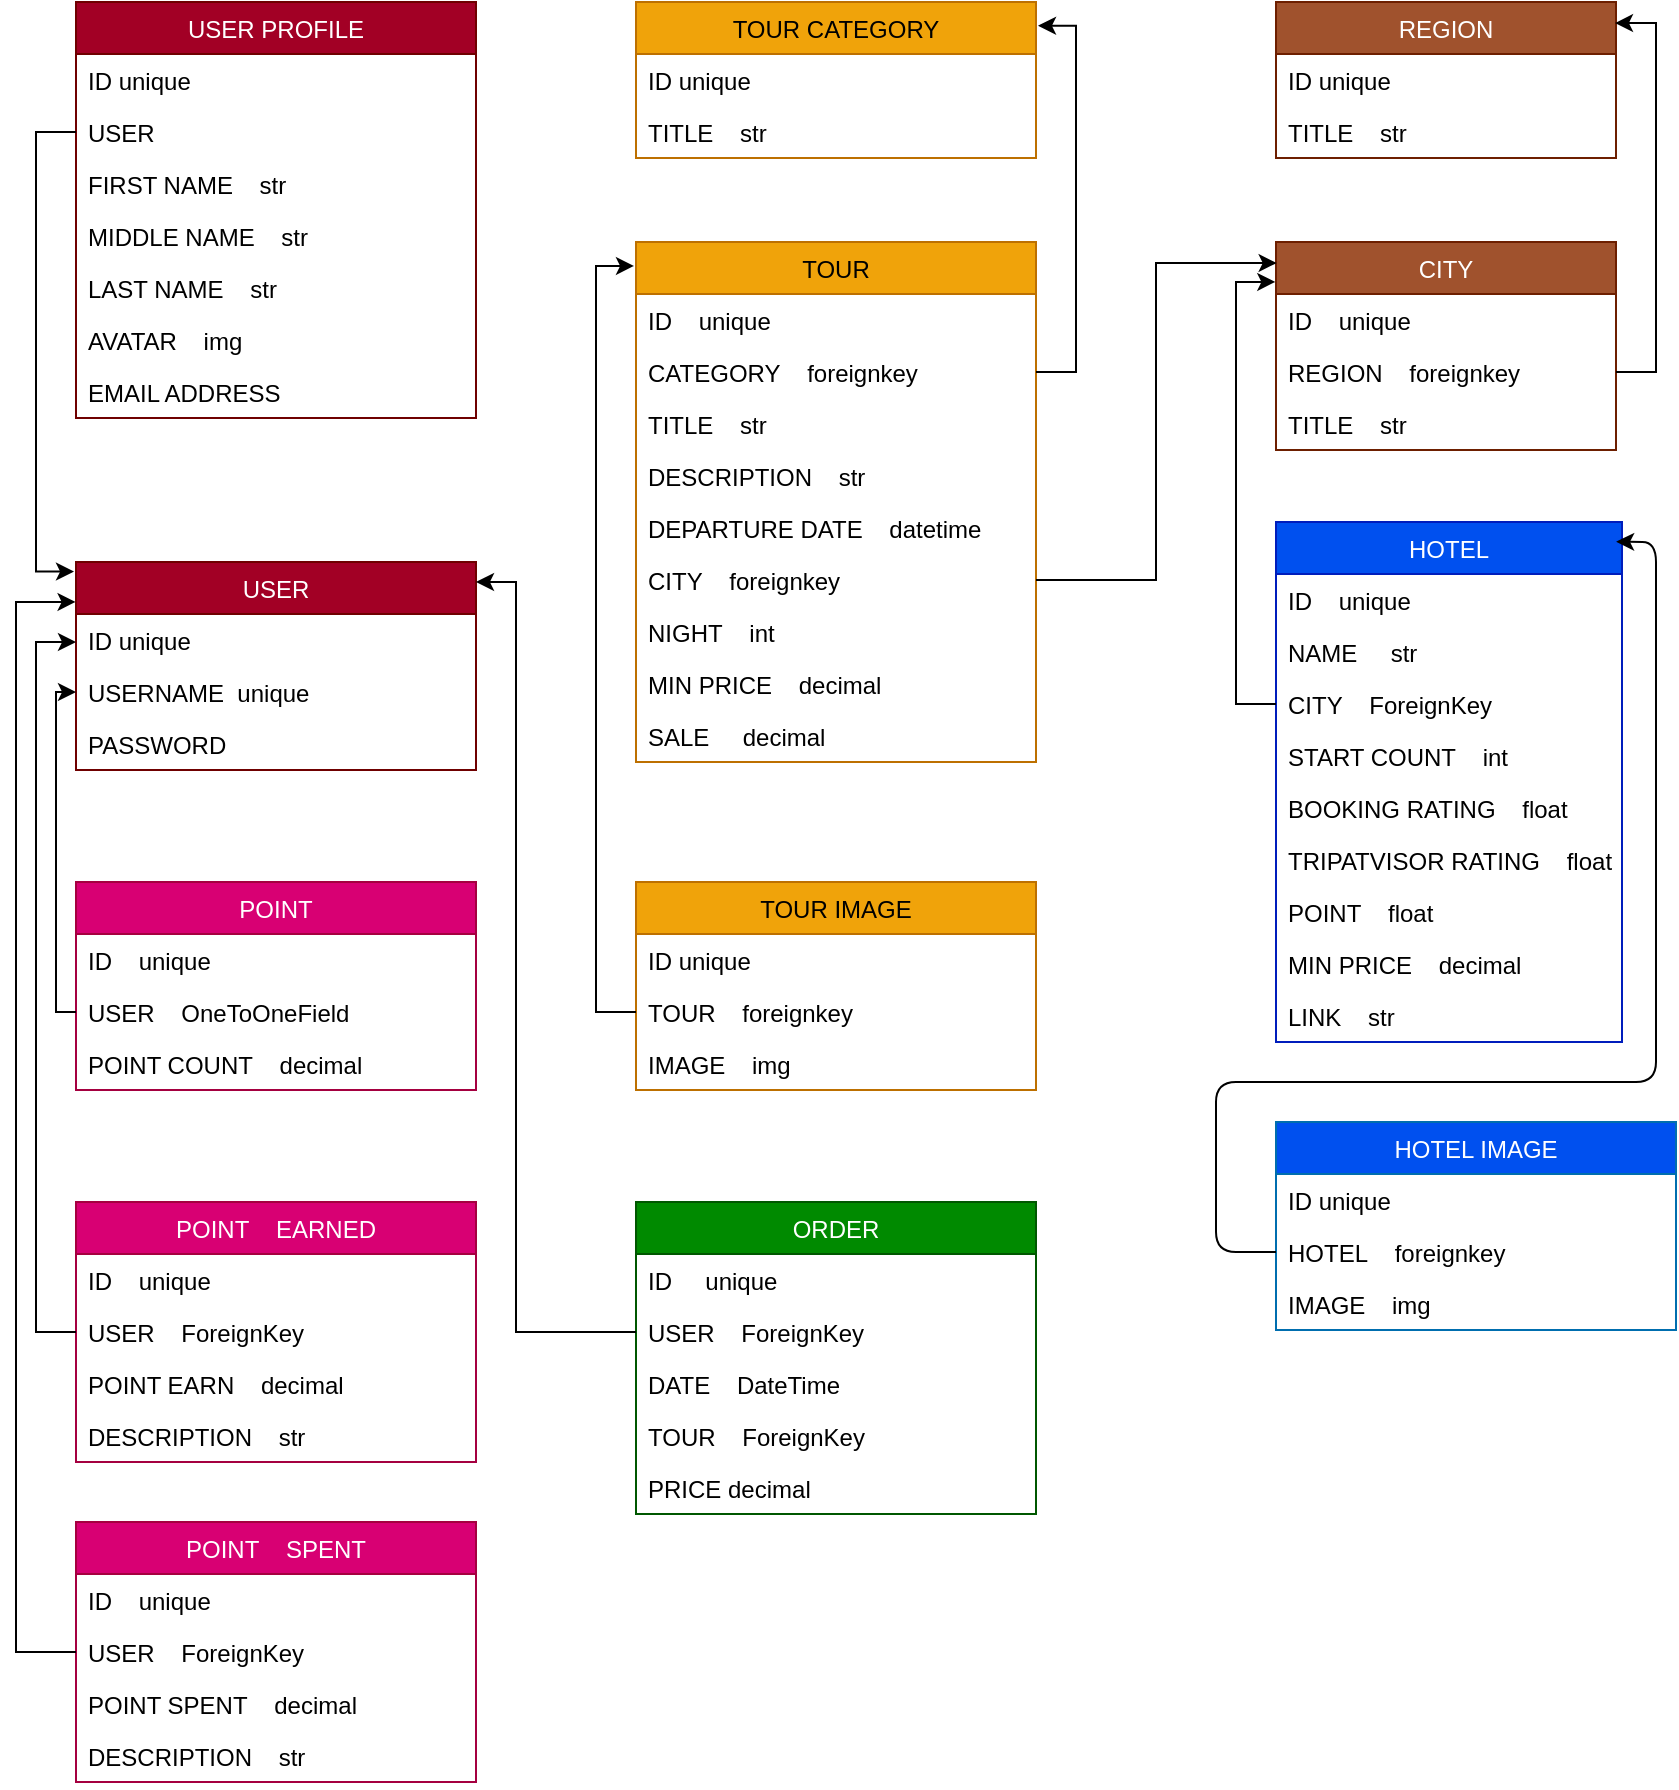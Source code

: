 <mxfile>
    <diagram name="Page-1" id="fHiTRqhxNtO9Ifgd2nC-">
        <mxGraphModel dx="860" dy="619" grid="1" gridSize="10" guides="1" tooltips="1" connect="1" arrows="1" fold="1" page="1" pageScale="1" pageWidth="850" pageHeight="1100" math="0" shadow="0">
            <root>
                <mxCell id="0"/>
                <mxCell id="1" parent="0"/>
                <mxCell id="GEy-7IUFo_Hp36R-oKfD-1" value="USER" style="swimlane;fontStyle=0;childLayout=stackLayout;horizontal=1;startSize=26;fillColor=#a20025;horizontalStack=0;resizeParent=1;resizeParentMax=0;resizeLast=0;collapsible=1;marginBottom=0;rotation=0;strokeColor=#6F0000;fontColor=#ffffff;" parent="1" vertex="1">
                    <mxGeometry x="360" y="220" width="200" height="104" relative="1" as="geometry">
                        <mxRectangle x="360" y="220" width="70" height="30" as="alternateBounds"/>
                        <mxPoint x="40" y="320" as="offset"/>
                    </mxGeometry>
                </mxCell>
                <mxCell id="GEy-7IUFo_Hp36R-oKfD-2" value="ID unique" style="text;strokeColor=none;fillColor=none;align=left;verticalAlign=top;spacingLeft=4;spacingRight=4;overflow=hidden;rotatable=0;points=[[0,0.5],[1,0.5]];portConstraint=eastwest;" parent="GEy-7IUFo_Hp36R-oKfD-1" vertex="1">
                    <mxGeometry y="26" width="200" height="26" as="geometry"/>
                </mxCell>
                <mxCell id="GEy-7IUFo_Hp36R-oKfD-3" value="USERNAME  unique" style="text;strokeColor=none;fillColor=none;align=left;verticalAlign=top;spacingLeft=4;spacingRight=4;overflow=hidden;rotatable=0;points=[[0,0.5],[1,0.5]];portConstraint=eastwest;" parent="GEy-7IUFo_Hp36R-oKfD-1" vertex="1">
                    <mxGeometry y="52" width="200" height="26" as="geometry"/>
                </mxCell>
                <mxCell id="GEy-7IUFo_Hp36R-oKfD-4" value="PASSWORD" style="text;strokeColor=none;fillColor=none;align=left;verticalAlign=top;spacingLeft=4;spacingRight=4;overflow=hidden;rotatable=0;points=[[0,0.5],[1,0.5]];portConstraint=eastwest;" parent="GEy-7IUFo_Hp36R-oKfD-1" vertex="1">
                    <mxGeometry y="78" width="200" height="26" as="geometry"/>
                </mxCell>
                <mxCell id="GEy-7IUFo_Hp36R-oKfD-5" value="USER PROFILE" style="swimlane;fontStyle=0;childLayout=stackLayout;horizontal=1;startSize=26;fillColor=#a20025;horizontalStack=0;resizeParent=1;resizeParentMax=0;resizeLast=0;collapsible=1;marginBottom=0;strokeColor=#6F0000;fontColor=#ffffff;" parent="1" vertex="1">
                    <mxGeometry x="40" y="40" width="200" height="208" as="geometry"/>
                </mxCell>
                <mxCell id="GEy-7IUFo_Hp36R-oKfD-6" value="ID unique" style="text;strokeColor=none;fillColor=none;align=left;verticalAlign=top;spacingLeft=4;spacingRight=4;overflow=hidden;rotatable=0;points=[[0,0.5],[1,0.5]];portConstraint=eastwest;" parent="GEy-7IUFo_Hp36R-oKfD-5" vertex="1">
                    <mxGeometry y="26" width="200" height="26" as="geometry"/>
                </mxCell>
                <mxCell id="GEy-7IUFo_Hp36R-oKfD-7" value="USER" style="text;strokeColor=none;fillColor=none;align=left;verticalAlign=top;spacingLeft=4;spacingRight=4;overflow=hidden;rotatable=0;points=[[0,0.5],[1,0.5]];portConstraint=eastwest;" parent="GEy-7IUFo_Hp36R-oKfD-5" vertex="1">
                    <mxGeometry y="52" width="200" height="26" as="geometry"/>
                </mxCell>
                <mxCell id="GEy-7IUFo_Hp36R-oKfD-8" value="FIRST NAME    str" style="text;strokeColor=none;fillColor=none;align=left;verticalAlign=top;spacingLeft=4;spacingRight=4;overflow=hidden;rotatable=0;points=[[0,0.5],[1,0.5]];portConstraint=eastwest;" parent="GEy-7IUFo_Hp36R-oKfD-5" vertex="1">
                    <mxGeometry y="78" width="200" height="26" as="geometry"/>
                </mxCell>
                <mxCell id="GEy-7IUFo_Hp36R-oKfD-10" value="MIDDLE NAME    str" style="text;strokeColor=none;fillColor=none;align=left;verticalAlign=top;spacingLeft=4;spacingRight=4;overflow=hidden;rotatable=0;points=[[0,0.5],[1,0.5]];portConstraint=eastwest;" parent="GEy-7IUFo_Hp36R-oKfD-5" vertex="1">
                    <mxGeometry y="104" width="200" height="26" as="geometry"/>
                </mxCell>
                <mxCell id="GEy-7IUFo_Hp36R-oKfD-9" value="LAST NAME    str&#10;" style="text;strokeColor=none;fillColor=none;align=left;verticalAlign=top;spacingLeft=4;spacingRight=4;overflow=hidden;rotatable=0;points=[[0,0.5],[1,0.5]];portConstraint=eastwest;" parent="GEy-7IUFo_Hp36R-oKfD-5" vertex="1">
                    <mxGeometry y="130" width="200" height="26" as="geometry"/>
                </mxCell>
                <mxCell id="GEy-7IUFo_Hp36R-oKfD-11" value="AVATAR    img" style="text;strokeColor=none;fillColor=none;align=left;verticalAlign=top;spacingLeft=4;spacingRight=4;overflow=hidden;rotatable=0;points=[[0,0.5],[1,0.5]];portConstraint=eastwest;" parent="GEy-7IUFo_Hp36R-oKfD-5" vertex="1">
                    <mxGeometry y="156" width="200" height="26" as="geometry"/>
                </mxCell>
                <mxCell id="GEy-7IUFo_Hp36R-oKfD-12" value="EMAIL ADDRESS" style="text;strokeColor=none;fillColor=none;align=left;verticalAlign=top;spacingLeft=4;spacingRight=4;overflow=hidden;rotatable=0;points=[[0,0.5],[1,0.5]];portConstraint=eastwest;" parent="GEy-7IUFo_Hp36R-oKfD-5" vertex="1">
                    <mxGeometry y="182" width="200" height="26" as="geometry"/>
                </mxCell>
                <mxCell id="GEy-7IUFo_Hp36R-oKfD-13" value="HOTEL" style="swimlane;fontStyle=0;childLayout=stackLayout;horizontal=1;startSize=26;fillColor=#0050ef;horizontalStack=0;resizeParent=1;resizeParentMax=0;resizeLast=0;collapsible=1;marginBottom=0;aspect=fixed;strokeColor=#001DBC;fontColor=#ffffff;" parent="1" vertex="1">
                    <mxGeometry x="640" y="300" width="173" height="260" as="geometry"/>
                </mxCell>
                <mxCell id="GEy-7IUFo_Hp36R-oKfD-14" value="ID    unique" style="text;strokeColor=none;fillColor=none;align=left;verticalAlign=top;spacingLeft=4;spacingRight=4;overflow=hidden;rotatable=0;points=[[0,0.5],[1,0.5]];portConstraint=eastwest;" parent="GEy-7IUFo_Hp36R-oKfD-13" vertex="1">
                    <mxGeometry y="26" width="173" height="26" as="geometry"/>
                </mxCell>
                <mxCell id="GEy-7IUFo_Hp36R-oKfD-15" value="NAME     str" style="text;strokeColor=none;fillColor=none;align=left;verticalAlign=top;spacingLeft=4;spacingRight=4;overflow=hidden;rotatable=0;points=[[0,0.5],[1,0.5]];portConstraint=eastwest;" parent="GEy-7IUFo_Hp36R-oKfD-13" vertex="1">
                    <mxGeometry y="52" width="173" height="26" as="geometry"/>
                </mxCell>
                <mxCell id="GEy-7IUFo_Hp36R-oKfD-16" value="CITY    ForeignKey" style="text;strokeColor=none;fillColor=none;align=left;verticalAlign=top;spacingLeft=4;spacingRight=4;overflow=hidden;rotatable=0;points=[[0,0.5],[1,0.5]];portConstraint=eastwest;" parent="GEy-7IUFo_Hp36R-oKfD-13" vertex="1">
                    <mxGeometry y="78" width="173" height="26" as="geometry"/>
                </mxCell>
                <mxCell id="GEy-7IUFo_Hp36R-oKfD-17" value="START COUNT    int" style="text;strokeColor=none;fillColor=none;align=left;verticalAlign=top;spacingLeft=4;spacingRight=4;overflow=hidden;rotatable=0;points=[[0,0.5],[1,0.5]];portConstraint=eastwest;" parent="GEy-7IUFo_Hp36R-oKfD-13" vertex="1">
                    <mxGeometry y="104" width="173" height="26" as="geometry"/>
                </mxCell>
                <mxCell id="GEy-7IUFo_Hp36R-oKfD-18" value="BOOKING RATING    float" style="text;strokeColor=none;fillColor=none;align=left;verticalAlign=top;spacingLeft=4;spacingRight=4;overflow=hidden;rotatable=0;points=[[0,0.5],[1,0.5]];portConstraint=eastwest;" parent="GEy-7IUFo_Hp36R-oKfD-13" vertex="1">
                    <mxGeometry y="130" width="173" height="26" as="geometry"/>
                </mxCell>
                <mxCell id="GEy-7IUFo_Hp36R-oKfD-19" value="TRIPATVISOR RATING    float" style="text;strokeColor=none;fillColor=none;align=left;verticalAlign=top;spacingLeft=4;spacingRight=4;overflow=hidden;rotatable=0;points=[[0,0.5],[1,0.5]];portConstraint=eastwest;" parent="GEy-7IUFo_Hp36R-oKfD-13" vertex="1">
                    <mxGeometry y="156" width="173" height="26" as="geometry"/>
                </mxCell>
                <mxCell id="GEy-7IUFo_Hp36R-oKfD-20" value="POINT    float" style="text;strokeColor=none;fillColor=none;align=left;verticalAlign=top;spacingLeft=4;spacingRight=4;overflow=hidden;rotatable=0;points=[[0,0.5],[1,0.5]];portConstraint=eastwest;" parent="GEy-7IUFo_Hp36R-oKfD-13" vertex="1">
                    <mxGeometry y="182" width="173" height="26" as="geometry"/>
                </mxCell>
                <mxCell id="GEy-7IUFo_Hp36R-oKfD-21" value="MIN PRICE    decimal" style="text;strokeColor=none;fillColor=none;align=left;verticalAlign=top;spacingLeft=4;spacingRight=4;overflow=hidden;rotatable=0;points=[[0,0.5],[1,0.5]];portConstraint=eastwest;" parent="GEy-7IUFo_Hp36R-oKfD-13" vertex="1">
                    <mxGeometry y="208" width="173" height="26" as="geometry"/>
                </mxCell>
                <mxCell id="GEy-7IUFo_Hp36R-oKfD-22" value="LINK    str" style="text;strokeColor=none;fillColor=none;align=left;verticalAlign=top;spacingLeft=4;spacingRight=4;overflow=hidden;rotatable=0;points=[[0,0.5],[1,0.5]];portConstraint=eastwest;" parent="GEy-7IUFo_Hp36R-oKfD-13" vertex="1">
                    <mxGeometry y="234" width="173" height="26" as="geometry"/>
                </mxCell>
                <mxCell id="GEy-7IUFo_Hp36R-oKfD-23" value="REGION" style="swimlane;fontStyle=0;childLayout=stackLayout;horizontal=1;startSize=26;fillColor=#a0522d;horizontalStack=0;resizeParent=1;resizeParentMax=0;resizeLast=0;collapsible=1;marginBottom=0;strokeColor=#6D1F00;fontColor=#ffffff;" parent="1" vertex="1">
                    <mxGeometry x="640" y="40" width="170" height="78" as="geometry"/>
                </mxCell>
                <mxCell id="GEy-7IUFo_Hp36R-oKfD-24" value="ID unique" style="text;strokeColor=none;fillColor=none;align=left;verticalAlign=top;spacingLeft=4;spacingRight=4;overflow=hidden;rotatable=0;points=[[0,0.5],[1,0.5]];portConstraint=eastwest;" parent="GEy-7IUFo_Hp36R-oKfD-23" vertex="1">
                    <mxGeometry y="26" width="170" height="26" as="geometry"/>
                </mxCell>
                <mxCell id="GEy-7IUFo_Hp36R-oKfD-25" value="TITLE    str" style="text;strokeColor=none;fillColor=none;align=left;verticalAlign=top;spacingLeft=4;spacingRight=4;overflow=hidden;rotatable=0;points=[[0,0.5],[1,0.5]];portConstraint=eastwest;" parent="GEy-7IUFo_Hp36R-oKfD-23" vertex="1">
                    <mxGeometry y="52" width="170" height="26" as="geometry"/>
                </mxCell>
                <mxCell id="MmmVJCSP6v6URZGPQkiL-1" value="CITY" style="swimlane;fontStyle=0;childLayout=stackLayout;horizontal=1;startSize=26;fillColor=#a0522d;horizontalStack=0;resizeParent=1;resizeParentMax=0;resizeLast=0;collapsible=1;marginBottom=0;strokeColor=#6D1F00;fontColor=#ffffff;" parent="1" vertex="1">
                    <mxGeometry x="640" y="160" width="170" height="104" as="geometry"/>
                </mxCell>
                <mxCell id="MmmVJCSP6v6URZGPQkiL-2" value="ID    unique" style="text;strokeColor=none;fillColor=none;align=left;verticalAlign=top;spacingLeft=4;spacingRight=4;overflow=hidden;rotatable=0;points=[[0,0.5],[1,0.5]];portConstraint=eastwest;" parent="MmmVJCSP6v6URZGPQkiL-1" vertex="1">
                    <mxGeometry y="26" width="170" height="26" as="geometry"/>
                </mxCell>
                <mxCell id="MmmVJCSP6v6URZGPQkiL-3" value="REGION    foreignkey" style="text;strokeColor=none;fillColor=none;align=left;verticalAlign=top;spacingLeft=4;spacingRight=4;overflow=hidden;rotatable=0;points=[[0,0.5],[1,0.5]];portConstraint=eastwest;" parent="MmmVJCSP6v6URZGPQkiL-1" vertex="1">
                    <mxGeometry y="52" width="170" height="26" as="geometry"/>
                </mxCell>
                <mxCell id="MmmVJCSP6v6URZGPQkiL-4" value="TITLE    str" style="text;strokeColor=none;fillColor=none;align=left;verticalAlign=top;spacingLeft=4;spacingRight=4;overflow=hidden;rotatable=0;points=[[0,0.5],[1,0.5]];portConstraint=eastwest;" parent="MmmVJCSP6v6URZGPQkiL-1" vertex="1">
                    <mxGeometry y="78" width="170" height="26" as="geometry"/>
                </mxCell>
                <mxCell id="MmmVJCSP6v6URZGPQkiL-7" value="TOUR" style="swimlane;fontStyle=0;childLayout=stackLayout;horizontal=1;startSize=26;fillColor=#f0a30a;horizontalStack=0;resizeParent=1;resizeParentMax=0;resizeLast=0;collapsible=1;marginBottom=0;strokeColor=#BD7000;fontColor=#000000;" parent="1" vertex="1">
                    <mxGeometry x="320" y="160" width="200" height="260" as="geometry"/>
                </mxCell>
                <mxCell id="MmmVJCSP6v6URZGPQkiL-8" value="ID    unique" style="text;strokeColor=none;fillColor=none;align=left;verticalAlign=top;spacingLeft=4;spacingRight=4;overflow=hidden;rotatable=0;points=[[0,0.5],[1,0.5]];portConstraint=eastwest;" parent="MmmVJCSP6v6URZGPQkiL-7" vertex="1">
                    <mxGeometry y="26" width="200" height="26" as="geometry"/>
                </mxCell>
                <mxCell id="MmmVJCSP6v6URZGPQkiL-20" value="CATEGORY    foreignkey" style="text;strokeColor=none;fillColor=none;align=left;verticalAlign=top;spacingLeft=4;spacingRight=4;overflow=hidden;rotatable=0;points=[[0,0.5],[1,0.5]];portConstraint=eastwest;" parent="MmmVJCSP6v6URZGPQkiL-7" vertex="1">
                    <mxGeometry y="52" width="200" height="26" as="geometry"/>
                </mxCell>
                <mxCell id="MmmVJCSP6v6URZGPQkiL-9" value="TITLE    str" style="text;strokeColor=none;fillColor=none;align=left;verticalAlign=top;spacingLeft=4;spacingRight=4;overflow=hidden;rotatable=0;points=[[0,0.5],[1,0.5]];portConstraint=eastwest;" parent="MmmVJCSP6v6URZGPQkiL-7" vertex="1">
                    <mxGeometry y="78" width="200" height="26" as="geometry"/>
                </mxCell>
                <mxCell id="MmmVJCSP6v6URZGPQkiL-10" value="DESCRIPTION    str" style="text;strokeColor=none;fillColor=none;align=left;verticalAlign=top;spacingLeft=4;spacingRight=4;overflow=hidden;rotatable=0;points=[[0,0.5],[1,0.5]];portConstraint=eastwest;" parent="MmmVJCSP6v6URZGPQkiL-7" vertex="1">
                    <mxGeometry y="104" width="200" height="26" as="geometry"/>
                </mxCell>
                <mxCell id="MmmVJCSP6v6URZGPQkiL-11" value="DEPARTURE DATE    datetime" style="text;strokeColor=none;fillColor=none;align=left;verticalAlign=top;spacingLeft=4;spacingRight=4;overflow=hidden;rotatable=0;points=[[0,0.5],[1,0.5]];portConstraint=eastwest;" parent="MmmVJCSP6v6URZGPQkiL-7" vertex="1">
                    <mxGeometry y="130" width="200" height="26" as="geometry"/>
                </mxCell>
                <mxCell id="MmmVJCSP6v6URZGPQkiL-12" value="CITY    foreignkey" style="text;strokeColor=none;fillColor=none;align=left;verticalAlign=top;spacingLeft=4;spacingRight=4;overflow=hidden;rotatable=0;points=[[0,0.5],[1,0.5]];portConstraint=eastwest;" parent="MmmVJCSP6v6URZGPQkiL-7" vertex="1">
                    <mxGeometry y="156" width="200" height="26" as="geometry"/>
                </mxCell>
                <mxCell id="MmmVJCSP6v6URZGPQkiL-13" value="NIGHT    int" style="text;strokeColor=none;fillColor=none;align=left;verticalAlign=top;spacingLeft=4;spacingRight=4;overflow=hidden;rotatable=0;points=[[0,0.5],[1,0.5]];portConstraint=eastwest;" parent="MmmVJCSP6v6URZGPQkiL-7" vertex="1">
                    <mxGeometry y="182" width="200" height="26" as="geometry"/>
                </mxCell>
                <mxCell id="MmmVJCSP6v6URZGPQkiL-14" value="MIN PRICE    decimal" style="text;strokeColor=none;fillColor=none;align=left;verticalAlign=top;spacingLeft=4;spacingRight=4;overflow=hidden;rotatable=0;points=[[0,0.5],[1,0.5]];portConstraint=eastwest;" parent="MmmVJCSP6v6URZGPQkiL-7" vertex="1">
                    <mxGeometry y="208" width="200" height="26" as="geometry"/>
                </mxCell>
                <mxCell id="MmmVJCSP6v6URZGPQkiL-15" value="SALE     decimal" style="text;strokeColor=none;fillColor=none;align=left;verticalAlign=top;spacingLeft=4;spacingRight=4;overflow=hidden;rotatable=0;points=[[0,0.5],[1,0.5]];portConstraint=eastwest;" parent="MmmVJCSP6v6URZGPQkiL-7" vertex="1">
                    <mxGeometry y="234" width="200" height="26" as="geometry"/>
                </mxCell>
                <mxCell id="MmmVJCSP6v6URZGPQkiL-16" value="TOUR CATEGORY" style="swimlane;fontStyle=0;childLayout=stackLayout;horizontal=1;startSize=26;fillColor=#f0a30a;horizontalStack=0;resizeParent=1;resizeParentMax=0;resizeLast=0;collapsible=1;marginBottom=0;strokeColor=#BD7000;fontColor=#000000;" parent="1" vertex="1">
                    <mxGeometry x="320" y="40" width="200" height="78" as="geometry"/>
                </mxCell>
                <mxCell id="MmmVJCSP6v6URZGPQkiL-17" value="ID unique" style="text;strokeColor=none;fillColor=none;align=left;verticalAlign=top;spacingLeft=4;spacingRight=4;overflow=hidden;rotatable=0;points=[[0,0.5],[1,0.5]];portConstraint=eastwest;" parent="MmmVJCSP6v6URZGPQkiL-16" vertex="1">
                    <mxGeometry y="26" width="200" height="26" as="geometry"/>
                </mxCell>
                <mxCell id="MmmVJCSP6v6URZGPQkiL-18" value="TITLE    str" style="text;strokeColor=none;fillColor=none;align=left;verticalAlign=top;spacingLeft=4;spacingRight=4;overflow=hidden;rotatable=0;points=[[0,0.5],[1,0.5]];portConstraint=eastwest;" parent="MmmVJCSP6v6URZGPQkiL-16" vertex="1">
                    <mxGeometry y="52" width="200" height="26" as="geometry"/>
                </mxCell>
                <mxCell id="MmmVJCSP6v6URZGPQkiL-23" value="TOUR IMAGE" style="swimlane;fontStyle=0;childLayout=stackLayout;horizontal=1;startSize=26;fillColor=#f0a30a;horizontalStack=0;resizeParent=1;resizeParentMax=0;resizeLast=0;collapsible=1;marginBottom=0;strokeColor=#BD7000;fontColor=#000000;" parent="1" vertex="1">
                    <mxGeometry x="320" y="480" width="200" height="104" as="geometry"/>
                </mxCell>
                <mxCell id="MmmVJCSP6v6URZGPQkiL-24" value="ID unique" style="text;align=left;verticalAlign=top;spacingLeft=4;spacingRight=4;overflow=hidden;rotatable=0;points=[[0,0.5],[1,0.5]];portConstraint=eastwest;" parent="MmmVJCSP6v6URZGPQkiL-23" vertex="1">
                    <mxGeometry y="26" width="200" height="26" as="geometry"/>
                </mxCell>
                <mxCell id="MmmVJCSP6v6URZGPQkiL-25" value="TOUR    foreignkey" style="text;strokeColor=none;fillColor=none;align=left;verticalAlign=top;spacingLeft=4;spacingRight=4;overflow=hidden;rotatable=0;points=[[0,0.5],[1,0.5]];portConstraint=eastwest;" parent="MmmVJCSP6v6URZGPQkiL-23" vertex="1">
                    <mxGeometry y="52" width="200" height="26" as="geometry"/>
                </mxCell>
                <mxCell id="MmmVJCSP6v6URZGPQkiL-26" value="IMAGE    img" style="text;strokeColor=none;fillColor=none;align=left;verticalAlign=top;spacingLeft=4;spacingRight=4;overflow=hidden;rotatable=0;points=[[0,0.5],[1,0.5]];portConstraint=eastwest;" parent="MmmVJCSP6v6URZGPQkiL-23" vertex="1">
                    <mxGeometry y="78" width="200" height="26" as="geometry"/>
                </mxCell>
                <mxCell id="nRLeO3kvEKRucynqbo7M-2" value="POINT" style="swimlane;fontStyle=0;childLayout=stackLayout;horizontal=1;startSize=26;fillColor=#d80073;horizontalStack=0;resizeParent=1;resizeParentMax=0;resizeLast=0;collapsible=1;marginBottom=0;fontColor=#ffffff;strokeColor=#A50040;" parent="1" vertex="1">
                    <mxGeometry x="40" y="480" width="200" height="104" as="geometry"/>
                </mxCell>
                <mxCell id="nRLeO3kvEKRucynqbo7M-3" value="ID    unique" style="text;strokeColor=none;fillColor=none;align=left;verticalAlign=top;spacingLeft=4;spacingRight=4;overflow=hidden;rotatable=0;points=[[0,0.5],[1,0.5]];portConstraint=eastwest;" parent="nRLeO3kvEKRucynqbo7M-2" vertex="1">
                    <mxGeometry y="26" width="200" height="26" as="geometry"/>
                </mxCell>
                <mxCell id="nRLeO3kvEKRucynqbo7M-4" value="USER    OneToOneField" style="text;strokeColor=none;fillColor=none;align=left;verticalAlign=top;spacingLeft=4;spacingRight=4;overflow=hidden;rotatable=0;points=[[0,0.5],[1,0.5]];portConstraint=eastwest;" parent="nRLeO3kvEKRucynqbo7M-2" vertex="1">
                    <mxGeometry y="52" width="200" height="26" as="geometry"/>
                </mxCell>
                <mxCell id="nRLeO3kvEKRucynqbo7M-5" value="POINT COUNT    decimal" style="text;strokeColor=none;fillColor=none;align=left;verticalAlign=top;spacingLeft=4;spacingRight=4;overflow=hidden;rotatable=0;points=[[0,0.5],[1,0.5]];portConstraint=eastwest;" parent="nRLeO3kvEKRucynqbo7M-2" vertex="1">
                    <mxGeometry y="78" width="200" height="26" as="geometry"/>
                </mxCell>
                <mxCell id="nRLeO3kvEKRucynqbo7M-6" value="POINT    EARNED" style="swimlane;fontStyle=0;childLayout=stackLayout;horizontal=1;startSize=26;fillColor=#d80073;horizontalStack=0;resizeParent=1;resizeParentMax=0;resizeLast=0;collapsible=1;marginBottom=0;fontColor=#ffffff;strokeColor=#A50040;" parent="1" vertex="1">
                    <mxGeometry x="40" y="640" width="200" height="130" as="geometry"/>
                </mxCell>
                <mxCell id="nRLeO3kvEKRucynqbo7M-7" value="ID    unique" style="text;strokeColor=none;fillColor=none;align=left;verticalAlign=top;spacingLeft=4;spacingRight=4;overflow=hidden;rotatable=0;points=[[0,0.5],[1,0.5]];portConstraint=eastwest;" parent="nRLeO3kvEKRucynqbo7M-6" vertex="1">
                    <mxGeometry y="26" width="200" height="26" as="geometry"/>
                </mxCell>
                <mxCell id="nRLeO3kvEKRucynqbo7M-8" value="USER    ForeignKey" style="text;strokeColor=none;fillColor=none;align=left;verticalAlign=top;spacingLeft=4;spacingRight=4;overflow=hidden;rotatable=0;points=[[0,0.5],[1,0.5]];portConstraint=eastwest;" parent="nRLeO3kvEKRucynqbo7M-6" vertex="1">
                    <mxGeometry y="52" width="200" height="26" as="geometry"/>
                </mxCell>
                <mxCell id="nRLeO3kvEKRucynqbo7M-9" value="POINT EARN    decimal" style="text;strokeColor=none;fillColor=none;align=left;verticalAlign=top;spacingLeft=4;spacingRight=4;overflow=hidden;rotatable=0;points=[[0,0.5],[1,0.5]];portConstraint=eastwest;" parent="nRLeO3kvEKRucynqbo7M-6" vertex="1">
                    <mxGeometry y="78" width="200" height="26" as="geometry"/>
                </mxCell>
                <mxCell id="nRLeO3kvEKRucynqbo7M-10" value="DESCRIPTION    str" style="text;strokeColor=none;fillColor=none;align=left;verticalAlign=top;spacingLeft=4;spacingRight=4;overflow=hidden;rotatable=0;points=[[0,0.5],[1,0.5]];portConstraint=eastwest;" parent="nRLeO3kvEKRucynqbo7M-6" vertex="1">
                    <mxGeometry y="104" width="200" height="26" as="geometry"/>
                </mxCell>
                <mxCell id="nRLeO3kvEKRucynqbo7M-11" value="POINT    SPENT" style="swimlane;fontStyle=0;childLayout=stackLayout;horizontal=1;startSize=26;fillColor=#d80073;horizontalStack=0;resizeParent=1;resizeParentMax=0;resizeLast=0;collapsible=1;marginBottom=0;fontColor=#ffffff;strokeColor=#A50040;" parent="1" vertex="1">
                    <mxGeometry x="40" y="800" width="200" height="130" as="geometry"/>
                </mxCell>
                <mxCell id="nRLeO3kvEKRucynqbo7M-12" value="ID    unique" style="text;strokeColor=none;fillColor=none;align=left;verticalAlign=top;spacingLeft=4;spacingRight=4;overflow=hidden;rotatable=0;points=[[0,0.5],[1,0.5]];portConstraint=eastwest;" parent="nRLeO3kvEKRucynqbo7M-11" vertex="1">
                    <mxGeometry y="26" width="200" height="26" as="geometry"/>
                </mxCell>
                <mxCell id="nRLeO3kvEKRucynqbo7M-13" value="USER    ForeignKey" style="text;strokeColor=none;fillColor=none;align=left;verticalAlign=top;spacingLeft=4;spacingRight=4;overflow=hidden;rotatable=0;points=[[0,0.5],[1,0.5]];portConstraint=eastwest;" parent="nRLeO3kvEKRucynqbo7M-11" vertex="1">
                    <mxGeometry y="52" width="200" height="26" as="geometry"/>
                </mxCell>
                <mxCell id="nRLeO3kvEKRucynqbo7M-14" value="POINT SPENT    decimal" style="text;strokeColor=none;fillColor=none;align=left;verticalAlign=top;spacingLeft=4;spacingRight=4;overflow=hidden;rotatable=0;points=[[0,0.5],[1,0.5]];portConstraint=eastwest;" parent="nRLeO3kvEKRucynqbo7M-11" vertex="1">
                    <mxGeometry y="78" width="200" height="26" as="geometry"/>
                </mxCell>
                <mxCell id="nRLeO3kvEKRucynqbo7M-15" value="DESCRIPTION    str" style="text;strokeColor=none;fillColor=none;align=left;verticalAlign=top;spacingLeft=4;spacingRight=4;overflow=hidden;rotatable=0;points=[[0,0.5],[1,0.5]];portConstraint=eastwest;" parent="nRLeO3kvEKRucynqbo7M-11" vertex="1">
                    <mxGeometry y="104" width="200" height="26" as="geometry"/>
                </mxCell>
                <mxCell id="nRLeO3kvEKRucynqbo7M-16" value="ORDER" style="swimlane;fontStyle=0;childLayout=stackLayout;horizontal=1;startSize=26;fillColor=#008a00;horizontalStack=0;resizeParent=1;resizeParentMax=0;resizeLast=0;collapsible=1;marginBottom=0;fontColor=#ffffff;strokeColor=#005700;" parent="1" vertex="1">
                    <mxGeometry x="320" y="640" width="200" height="156" as="geometry"/>
                </mxCell>
                <mxCell id="nRLeO3kvEKRucynqbo7M-17" value="ID     unique" style="text;strokeColor=none;fillColor=none;align=left;verticalAlign=top;spacingLeft=4;spacingRight=4;overflow=hidden;rotatable=0;points=[[0,0.5],[1,0.5]];portConstraint=eastwest;" parent="nRLeO3kvEKRucynqbo7M-16" vertex="1">
                    <mxGeometry y="26" width="200" height="26" as="geometry"/>
                </mxCell>
                <mxCell id="nRLeO3kvEKRucynqbo7M-18" value="USER    ForeignKey" style="text;strokeColor=none;fillColor=none;align=left;verticalAlign=top;spacingLeft=4;spacingRight=4;overflow=hidden;rotatable=0;points=[[0,0.5],[1,0.5]];portConstraint=eastwest;" parent="nRLeO3kvEKRucynqbo7M-16" vertex="1">
                    <mxGeometry y="52" width="200" height="26" as="geometry"/>
                </mxCell>
                <mxCell id="nRLeO3kvEKRucynqbo7M-19" value="DATE    DateTime" style="text;strokeColor=none;fillColor=none;align=left;verticalAlign=top;spacingLeft=4;spacingRight=4;overflow=hidden;rotatable=0;points=[[0,0.5],[1,0.5]];portConstraint=eastwest;" parent="nRLeO3kvEKRucynqbo7M-16" vertex="1">
                    <mxGeometry y="78" width="200" height="26" as="geometry"/>
                </mxCell>
                <mxCell id="nRLeO3kvEKRucynqbo7M-20" value="TOUR    ForeignKey" style="text;strokeColor=none;fillColor=none;align=left;verticalAlign=top;spacingLeft=4;spacingRight=4;overflow=hidden;rotatable=0;points=[[0,0.5],[1,0.5]];portConstraint=eastwest;" parent="nRLeO3kvEKRucynqbo7M-16" vertex="1">
                    <mxGeometry y="104" width="200" height="26" as="geometry"/>
                </mxCell>
                <mxCell id="nRLeO3kvEKRucynqbo7M-21" value="PRICE decimal" style="text;strokeColor=none;fillColor=none;align=left;verticalAlign=top;spacingLeft=4;spacingRight=4;overflow=hidden;rotatable=0;points=[[0,0.5],[1,0.5]];portConstraint=eastwest;" parent="nRLeO3kvEKRucynqbo7M-16" vertex="1">
                    <mxGeometry y="130" width="200" height="26" as="geometry"/>
                </mxCell>
                <mxCell id="nRLeO3kvEKRucynqbo7M-22" style="edgeStyle=orthogonalEdgeStyle;rounded=0;orthogonalLoop=1;jettySize=auto;html=1;exitX=0;exitY=0.5;exitDx=0;exitDy=0;entryX=-0.005;entryY=0.046;entryDx=0;entryDy=0;entryPerimeter=0;" parent="1" source="GEy-7IUFo_Hp36R-oKfD-7" target="GEy-7IUFo_Hp36R-oKfD-1" edge="1">
                    <mxGeometry relative="1" as="geometry">
                        <mxPoint x="20" y="310" as="targetPoint"/>
                        <Array as="points">
                            <mxPoint x="20" y="105"/>
                            <mxPoint x="20" y="325"/>
                        </Array>
                    </mxGeometry>
                </mxCell>
                <mxCell id="nRLeO3kvEKRucynqbo7M-24" style="edgeStyle=orthogonalEdgeStyle;rounded=0;orthogonalLoop=1;jettySize=auto;html=1;exitX=0;exitY=0.5;exitDx=0;exitDy=0;" parent="1" source="nRLeO3kvEKRucynqbo7M-8" edge="1">
                    <mxGeometry relative="1" as="geometry">
                        <mxPoint x="40" y="360" as="targetPoint"/>
                        <Array as="points">
                            <mxPoint x="20" y="705"/>
                            <mxPoint x="20" y="360"/>
                            <mxPoint x="38" y="360"/>
                        </Array>
                    </mxGeometry>
                </mxCell>
                <mxCell id="nRLeO3kvEKRucynqbo7M-25" style="edgeStyle=orthogonalEdgeStyle;rounded=0;orthogonalLoop=1;jettySize=auto;html=1;exitX=0;exitY=0.5;exitDx=0;exitDy=0;entryX=0;entryY=0.5;entryDx=0;entryDy=0;" parent="1" source="nRLeO3kvEKRucynqbo7M-4" target="GEy-7IUFo_Hp36R-oKfD-3" edge="1">
                    <mxGeometry relative="1" as="geometry">
                        <Array as="points">
                            <mxPoint x="30" y="545"/>
                            <mxPoint x="30" y="385"/>
                        </Array>
                    </mxGeometry>
                </mxCell>
                <mxCell id="nRLeO3kvEKRucynqbo7M-26" style="edgeStyle=orthogonalEdgeStyle;rounded=0;orthogonalLoop=1;jettySize=auto;html=1;exitX=0;exitY=0.5;exitDx=0;exitDy=0;entryX=-0.001;entryY=0.192;entryDx=0;entryDy=0;entryPerimeter=0;" parent="1" source="nRLeO3kvEKRucynqbo7M-13" target="GEy-7IUFo_Hp36R-oKfD-1" edge="1">
                    <mxGeometry relative="1" as="geometry">
                        <Array as="points">
                            <mxPoint x="10" y="865"/>
                            <mxPoint x="10" y="340"/>
                        </Array>
                    </mxGeometry>
                </mxCell>
                <mxCell id="nRLeO3kvEKRucynqbo7M-27" style="edgeStyle=orthogonalEdgeStyle;rounded=0;orthogonalLoop=1;jettySize=auto;html=1;exitX=0;exitY=0.5;exitDx=0;exitDy=0;entryX=1;entryY=0.096;entryDx=0;entryDy=0;entryPerimeter=0;" parent="1" source="nRLeO3kvEKRucynqbo7M-18" target="GEy-7IUFo_Hp36R-oKfD-1" edge="1">
                    <mxGeometry relative="1" as="geometry">
                        <Array as="points">
                            <mxPoint x="260" y="705"/>
                            <mxPoint x="260" y="330"/>
                        </Array>
                    </mxGeometry>
                </mxCell>
                <mxCell id="nRLeO3kvEKRucynqbo7M-29" style="edgeStyle=orthogonalEdgeStyle;rounded=0;orthogonalLoop=1;jettySize=auto;html=1;exitX=0;exitY=0.5;exitDx=0;exitDy=0;entryX=-0.005;entryY=0.046;entryDx=0;entryDy=0;entryPerimeter=0;" parent="1" source="MmmVJCSP6v6URZGPQkiL-25" target="MmmVJCSP6v6URZGPQkiL-7" edge="1">
                    <mxGeometry relative="1" as="geometry"/>
                </mxCell>
                <mxCell id="nRLeO3kvEKRucynqbo7M-30" style="edgeStyle=orthogonalEdgeStyle;rounded=0;orthogonalLoop=1;jettySize=auto;html=1;exitX=1;exitY=0.5;exitDx=0;exitDy=0;entryX=1.005;entryY=0.152;entryDx=0;entryDy=0;entryPerimeter=0;" parent="1" source="MmmVJCSP6v6URZGPQkiL-20" target="MmmVJCSP6v6URZGPQkiL-16" edge="1">
                    <mxGeometry relative="1" as="geometry"/>
                </mxCell>
                <mxCell id="nRLeO3kvEKRucynqbo7M-31" style="edgeStyle=orthogonalEdgeStyle;rounded=0;orthogonalLoop=1;jettySize=auto;html=1;exitX=1;exitY=0.5;exitDx=0;exitDy=0;entryX=0.002;entryY=0.101;entryDx=0;entryDy=0;entryPerimeter=0;" parent="1" source="MmmVJCSP6v6URZGPQkiL-12" target="MmmVJCSP6v6URZGPQkiL-1" edge="1">
                    <mxGeometry relative="1" as="geometry"/>
                </mxCell>
                <mxCell id="nRLeO3kvEKRucynqbo7M-32" style="edgeStyle=orthogonalEdgeStyle;rounded=0;orthogonalLoop=1;jettySize=auto;html=1;exitX=1;exitY=0.5;exitDx=0;exitDy=0;entryX=0.997;entryY=0.135;entryDx=0;entryDy=0;entryPerimeter=0;" parent="1" source="MmmVJCSP6v6URZGPQkiL-3" target="GEy-7IUFo_Hp36R-oKfD-23" edge="1">
                    <mxGeometry relative="1" as="geometry"/>
                </mxCell>
                <mxCell id="nRLeO3kvEKRucynqbo7M-33" style="edgeStyle=orthogonalEdgeStyle;rounded=0;orthogonalLoop=1;jettySize=auto;html=1;exitX=0;exitY=0.5;exitDx=0;exitDy=0;entryX=-0.002;entryY=0.192;entryDx=0;entryDy=0;entryPerimeter=0;" parent="1" source="GEy-7IUFo_Hp36R-oKfD-16" target="MmmVJCSP6v6URZGPQkiL-1" edge="1">
                    <mxGeometry relative="1" as="geometry"/>
                </mxCell>
                <mxCell id="2" value="HOTEL IMAGE" style="swimlane;fontStyle=0;childLayout=stackLayout;horizontal=1;startSize=26;fillColor=#0050EF;horizontalStack=0;resizeParent=1;resizeParentMax=0;resizeLast=0;collapsible=1;marginBottom=0;strokeColor=#006EAF;fontColor=#ffffff;" parent="1" vertex="1">
                    <mxGeometry x="640" y="600" width="200" height="104" as="geometry"/>
                </mxCell>
                <mxCell id="3" value="ID unique" style="text;align=left;verticalAlign=top;spacingLeft=4;spacingRight=4;overflow=hidden;rotatable=0;points=[[0,0.5],[1,0.5]];portConstraint=eastwest;" parent="2" vertex="1">
                    <mxGeometry y="26" width="200" height="26" as="geometry"/>
                </mxCell>
                <mxCell id="4" value="HOTEL    foreignkey" style="text;strokeColor=none;fillColor=none;align=left;verticalAlign=top;spacingLeft=4;spacingRight=4;overflow=hidden;rotatable=0;points=[[0,0.5],[1,0.5]];portConstraint=eastwest;" parent="2" vertex="1">
                    <mxGeometry y="52" width="200" height="26" as="geometry"/>
                </mxCell>
                <mxCell id="5" value="IMAGE    img" style="text;strokeColor=none;fillColor=none;align=left;verticalAlign=top;spacingLeft=4;spacingRight=4;overflow=hidden;rotatable=0;points=[[0,0.5],[1,0.5]];portConstraint=eastwest;" parent="2" vertex="1">
                    <mxGeometry y="78" width="200" height="26" as="geometry"/>
                </mxCell>
                <mxCell id="6" style="edgeStyle=none;html=1;exitX=0;exitY=0.5;exitDx=0;exitDy=0;entryX=0.983;entryY=0.038;entryDx=0;entryDy=0;entryPerimeter=0;" parent="1" source="4" target="GEy-7IUFo_Hp36R-oKfD-13" edge="1">
                    <mxGeometry relative="1" as="geometry">
                        <Array as="points">
                            <mxPoint x="610" y="665"/>
                            <mxPoint x="610" y="580"/>
                            <mxPoint x="830" y="580"/>
                            <mxPoint x="830" y="310"/>
                        </Array>
                    </mxGeometry>
                </mxCell>
            </root>
        </mxGraphModel>
    </diagram>
</mxfile>